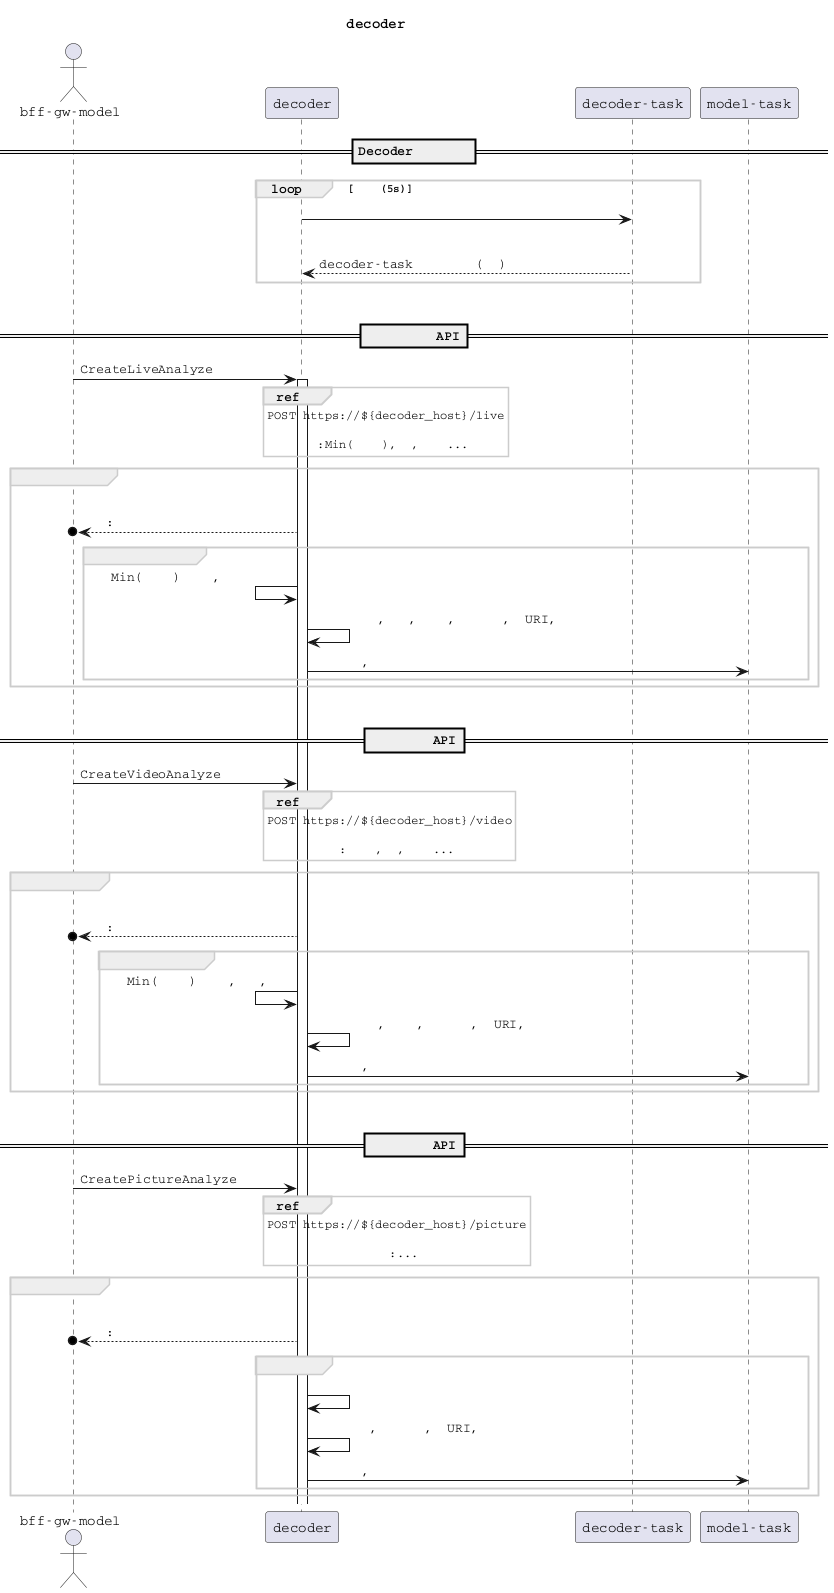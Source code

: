 @startuml
skinparam defaultFontName Courier
skinparam shadowing false
skinparam noteBackgroundColor #eee
skinparam noteBorderColor transparent
skinparam sequenceGroupBorderColor #ccc
skinparam sequenceReferenceBorderColor #ccc

title decoder 解码任务的时序图

actor       "bff-gw-model"        as GM
participant "decoder"       as VD
participant "decoder-task"        as DT
participant "model-task"          as MT

==Decoder模块服务初始化==

loop 心跳上报(5s)
 VD -> DT:服务中正在运行的解码任务
 |||
return decoder-task中运行的解码服务(帧率)
end loop

|||
==请求 直播流分析 API==

GM -> VD: CreateLiveAnalyze

ref over VD
POST https://${decoder_host}/live

入参:Min(抽帧频率),场景,分析时间...
end ref

activate VD


group 直播流分析 校验
    |||
    GM o<-- VD: 返回:成功开启分析

    group 开启协程 直播流分析

    VD <- VD: 判断Min(抽帧频率)是否变化,变化后重新计数抽帧

    VD -> VD: 将满足条件的图片,转矩阵,放内存中,设置过期时间,暴露URI,供下游服务消费
    VD -> MT: 通知消费任务,分发图片消息

    end

end

deactivate DT


|||
==请求 视频分析 API==

GM -> VD: CreateVideoAnalyze

ref over VD
POST https://${decoder_host}/video

入参:抽帧频率,场景,分析时间...
end ref

group 视频分析 校验
    |||
    GM o<-- VD: 返回:成功分析

    group 开启协程 视频分析

    VD <- VD: 根据Min(场景帧率)频率抽帧,出图片,转矩阵

    VD -> VD: 将满足条件的图片,放内存中,设置过期时间,暴露URI,供下游服务消费
    VD -> MT: 通知消费任务,分发图片消息
    end
end

deactivate DT


|||
==请求 图片分析 API==

GM -> VD: CreatePictureAnalyze

ref over VD
POST https://${decoder_host}/picture

入参:...
end ref

group 图片分析 校验
    |||
    GM o<-- VD: 返回:成功分析

    group 图片分析
    VD -> VD: 图片转化为二维矩阵

    VD -> VD: 将图片放内存中,设置过期时间,暴露URI,供下游服务消费
    VD -> MT: 通知消费任务,分发图片消息
    end
end


deactivate DT

@enduml